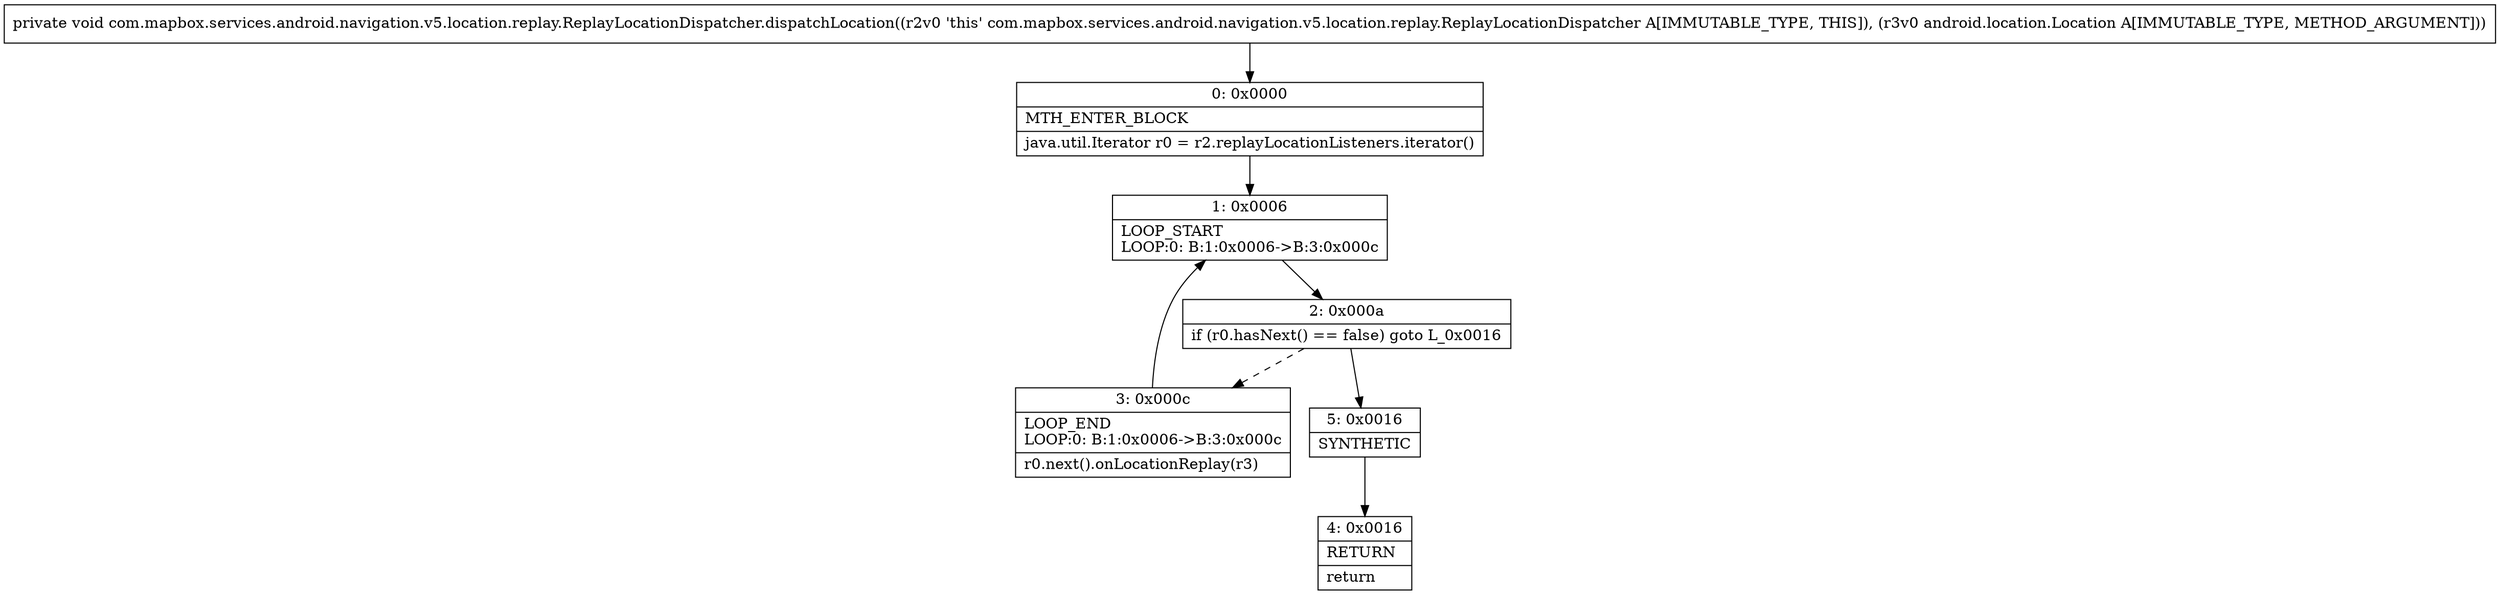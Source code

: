 digraph "CFG forcom.mapbox.services.android.navigation.v5.location.replay.ReplayLocationDispatcher.dispatchLocation(Landroid\/location\/Location;)V" {
Node_0 [shape=record,label="{0\:\ 0x0000|MTH_ENTER_BLOCK\l|java.util.Iterator r0 = r2.replayLocationListeners.iterator()\l}"];
Node_1 [shape=record,label="{1\:\ 0x0006|LOOP_START\lLOOP:0: B:1:0x0006\-\>B:3:0x000c\l}"];
Node_2 [shape=record,label="{2\:\ 0x000a|if (r0.hasNext() == false) goto L_0x0016\l}"];
Node_3 [shape=record,label="{3\:\ 0x000c|LOOP_END\lLOOP:0: B:1:0x0006\-\>B:3:0x000c\l|r0.next().onLocationReplay(r3)\l}"];
Node_4 [shape=record,label="{4\:\ 0x0016|RETURN\l|return\l}"];
Node_5 [shape=record,label="{5\:\ 0x0016|SYNTHETIC\l}"];
MethodNode[shape=record,label="{private void com.mapbox.services.android.navigation.v5.location.replay.ReplayLocationDispatcher.dispatchLocation((r2v0 'this' com.mapbox.services.android.navigation.v5.location.replay.ReplayLocationDispatcher A[IMMUTABLE_TYPE, THIS]), (r3v0 android.location.Location A[IMMUTABLE_TYPE, METHOD_ARGUMENT])) }"];
MethodNode -> Node_0;
Node_0 -> Node_1;
Node_1 -> Node_2;
Node_2 -> Node_3[style=dashed];
Node_2 -> Node_5;
Node_3 -> Node_1;
Node_5 -> Node_4;
}

